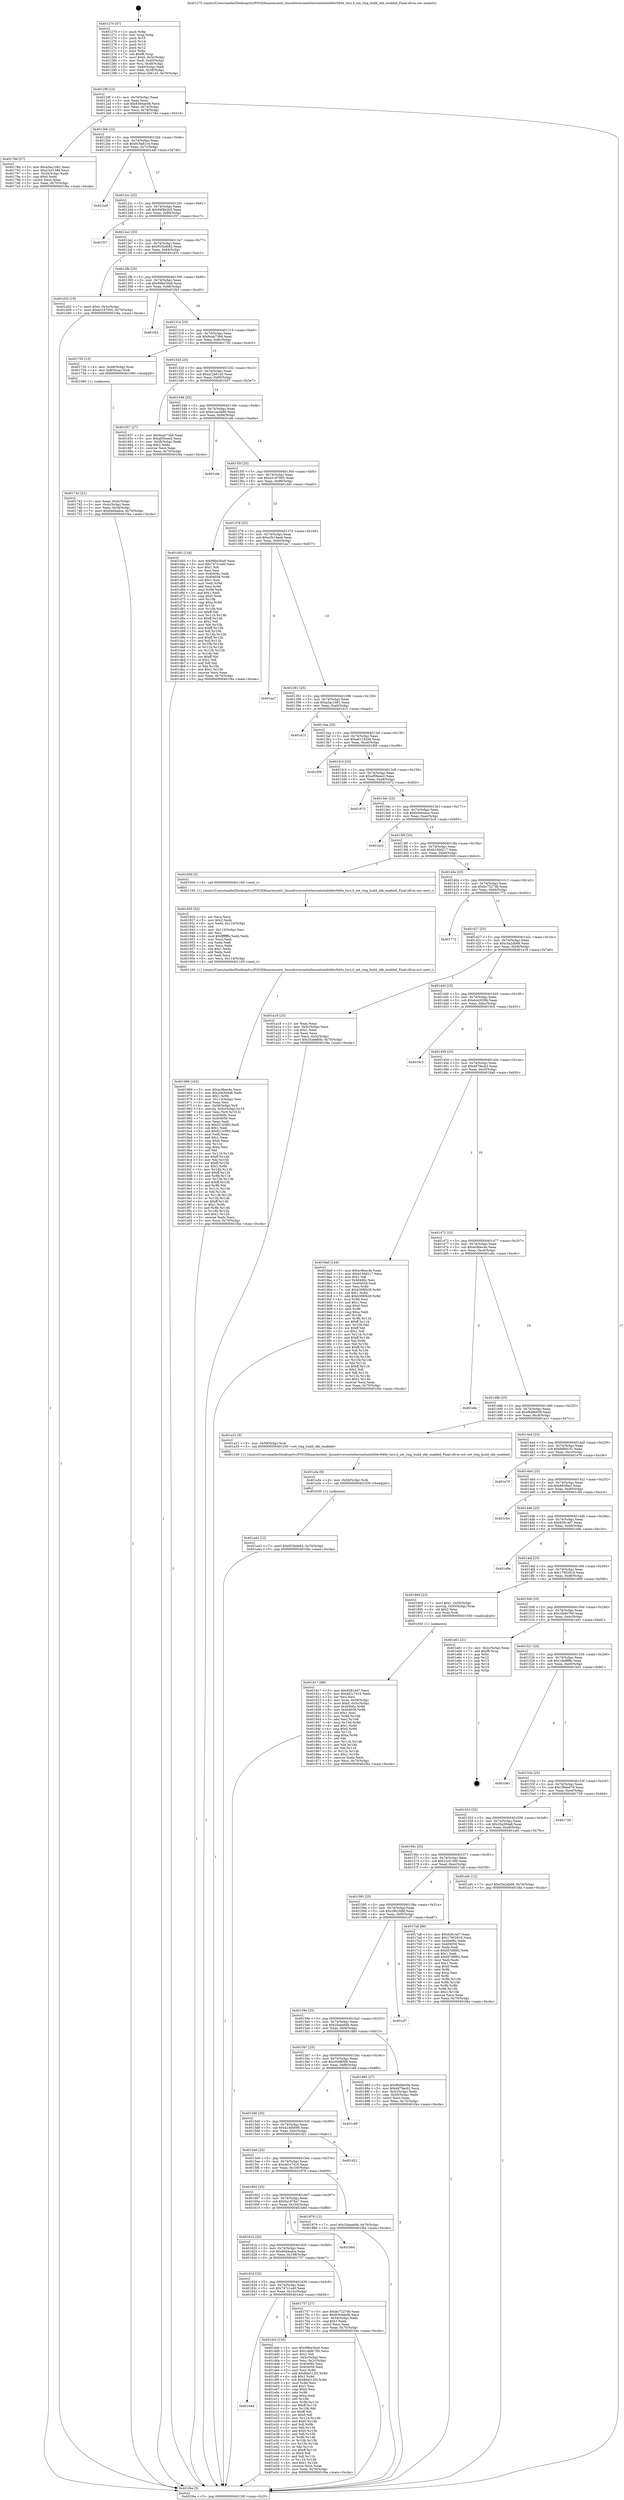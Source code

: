 digraph "0x401270" {
  label = "0x401270 (/mnt/c/Users/mathe/Desktop/tcc/POCII/binaries/extr_linuxdriversnetethernetinteli40evfi40e_txrx.h_set_ring_build_skb_enabled_Final-ollvm.out::main(0))"
  labelloc = "t"
  node[shape=record]

  Entry [label="",width=0.3,height=0.3,shape=circle,fillcolor=black,style=filled]
  "0x40129f" [label="{
     0x40129f [23]\l
     | [instrs]\l
     &nbsp;&nbsp;0x40129f \<+3\>: mov -0x70(%rbp),%eax\l
     &nbsp;&nbsp;0x4012a2 \<+2\>: mov %eax,%ecx\l
     &nbsp;&nbsp;0x4012a4 \<+6\>: sub $0x8394ab0b,%ecx\l
     &nbsp;&nbsp;0x4012aa \<+3\>: mov %eax,-0x74(%rbp)\l
     &nbsp;&nbsp;0x4012ad \<+3\>: mov %ecx,-0x78(%rbp)\l
     &nbsp;&nbsp;0x4012b0 \<+6\>: je 000000000040178d \<main+0x51d\>\l
  }"]
  "0x40178d" [label="{
     0x40178d [27]\l
     | [instrs]\l
     &nbsp;&nbsp;0x40178d \<+5\>: mov $0xa5ac1081,%eax\l
     &nbsp;&nbsp;0x401792 \<+5\>: mov $0x23cf1389,%ecx\l
     &nbsp;&nbsp;0x401797 \<+3\>: mov -0x34(%rbp),%edx\l
     &nbsp;&nbsp;0x40179a \<+3\>: cmp $0x0,%edx\l
     &nbsp;&nbsp;0x40179d \<+3\>: cmove %ecx,%eax\l
     &nbsp;&nbsp;0x4017a0 \<+3\>: mov %eax,-0x70(%rbp)\l
     &nbsp;&nbsp;0x4017a3 \<+5\>: jmp 0000000000401f4a \<main+0xcda\>\l
  }"]
  "0x4012b6" [label="{
     0x4012b6 [22]\l
     | [instrs]\l
     &nbsp;&nbsp;0x4012b6 \<+5\>: jmp 00000000004012bb \<main+0x4b\>\l
     &nbsp;&nbsp;0x4012bb \<+3\>: mov -0x74(%rbp),%eax\l
     &nbsp;&nbsp;0x4012be \<+5\>: sub $0x918a81c4,%eax\l
     &nbsp;&nbsp;0x4012c3 \<+3\>: mov %eax,-0x7c(%rbp)\l
     &nbsp;&nbsp;0x4012c6 \<+6\>: je 0000000000401a4f \<main+0x7df\>\l
  }"]
  Exit [label="",width=0.3,height=0.3,shape=circle,fillcolor=black,style=filled,peripheries=2]
  "0x401a4f" [label="{
     0x401a4f\l
  }", style=dashed]
  "0x4012cc" [label="{
     0x4012cc [22]\l
     | [instrs]\l
     &nbsp;&nbsp;0x4012cc \<+5\>: jmp 00000000004012d1 \<main+0x61\>\l
     &nbsp;&nbsp;0x4012d1 \<+3\>: mov -0x74(%rbp),%eax\l
     &nbsp;&nbsp;0x4012d4 \<+5\>: sub $0x94f4b2b5,%eax\l
     &nbsp;&nbsp;0x4012d9 \<+3\>: mov %eax,-0x80(%rbp)\l
     &nbsp;&nbsp;0x4012dc \<+6\>: je 0000000000401f37 \<main+0xcc7\>\l
  }"]
  "0x40164d" [label="{
     0x40164d\l
  }", style=dashed]
  "0x401f37" [label="{
     0x401f37\l
  }", style=dashed]
  "0x4012e2" [label="{
     0x4012e2 [25]\l
     | [instrs]\l
     &nbsp;&nbsp;0x4012e2 \<+5\>: jmp 00000000004012e7 \<main+0x77\>\l
     &nbsp;&nbsp;0x4012e7 \<+3\>: mov -0x74(%rbp),%eax\l
     &nbsp;&nbsp;0x4012ea \<+5\>: sub $0x953bdb82,%eax\l
     &nbsp;&nbsp;0x4012ef \<+6\>: mov %eax,-0x84(%rbp)\l
     &nbsp;&nbsp;0x4012f5 \<+6\>: je 0000000000401d32 \<main+0xac2\>\l
  }"]
  "0x401dcb" [label="{
     0x401dcb [150]\l
     | [instrs]\l
     &nbsp;&nbsp;0x401dcb \<+5\>: mov $0x99be30a9,%eax\l
     &nbsp;&nbsp;0x401dd0 \<+5\>: mov $0x1da9c760,%ecx\l
     &nbsp;&nbsp;0x401dd5 \<+2\>: mov $0x1,%dl\l
     &nbsp;&nbsp;0x401dd7 \<+3\>: mov -0x3c(%rbp),%esi\l
     &nbsp;&nbsp;0x401dda \<+3\>: mov %esi,-0x2c(%rbp)\l
     &nbsp;&nbsp;0x401ddd \<+7\>: mov 0x40406c,%esi\l
     &nbsp;&nbsp;0x401de4 \<+7\>: mov 0x404058,%edi\l
     &nbsp;&nbsp;0x401deb \<+3\>: mov %esi,%r8d\l
     &nbsp;&nbsp;0x401dee \<+7\>: add $0x8da512f3,%r8d\l
     &nbsp;&nbsp;0x401df5 \<+4\>: sub $0x1,%r8d\l
     &nbsp;&nbsp;0x401df9 \<+7\>: sub $0x8da512f3,%r8d\l
     &nbsp;&nbsp;0x401e00 \<+4\>: imul %r8d,%esi\l
     &nbsp;&nbsp;0x401e04 \<+3\>: and $0x1,%esi\l
     &nbsp;&nbsp;0x401e07 \<+3\>: cmp $0x0,%esi\l
     &nbsp;&nbsp;0x401e0a \<+4\>: sete %r9b\l
     &nbsp;&nbsp;0x401e0e \<+3\>: cmp $0xa,%edi\l
     &nbsp;&nbsp;0x401e11 \<+4\>: setl %r10b\l
     &nbsp;&nbsp;0x401e15 \<+3\>: mov %r9b,%r11b\l
     &nbsp;&nbsp;0x401e18 \<+4\>: xor $0xff,%r11b\l
     &nbsp;&nbsp;0x401e1c \<+3\>: mov %r10b,%bl\l
     &nbsp;&nbsp;0x401e1f \<+3\>: xor $0xff,%bl\l
     &nbsp;&nbsp;0x401e22 \<+3\>: xor $0x0,%dl\l
     &nbsp;&nbsp;0x401e25 \<+3\>: mov %r11b,%r14b\l
     &nbsp;&nbsp;0x401e28 \<+4\>: and $0x0,%r14b\l
     &nbsp;&nbsp;0x401e2c \<+3\>: and %dl,%r9b\l
     &nbsp;&nbsp;0x401e2f \<+3\>: mov %bl,%r15b\l
     &nbsp;&nbsp;0x401e32 \<+4\>: and $0x0,%r15b\l
     &nbsp;&nbsp;0x401e36 \<+3\>: and %dl,%r10b\l
     &nbsp;&nbsp;0x401e39 \<+3\>: or %r9b,%r14b\l
     &nbsp;&nbsp;0x401e3c \<+3\>: or %r10b,%r15b\l
     &nbsp;&nbsp;0x401e3f \<+3\>: xor %r15b,%r14b\l
     &nbsp;&nbsp;0x401e42 \<+3\>: or %bl,%r11b\l
     &nbsp;&nbsp;0x401e45 \<+4\>: xor $0xff,%r11b\l
     &nbsp;&nbsp;0x401e49 \<+3\>: or $0x0,%dl\l
     &nbsp;&nbsp;0x401e4c \<+3\>: and %dl,%r11b\l
     &nbsp;&nbsp;0x401e4f \<+3\>: or %r11b,%r14b\l
     &nbsp;&nbsp;0x401e52 \<+4\>: test $0x1,%r14b\l
     &nbsp;&nbsp;0x401e56 \<+3\>: cmovne %ecx,%eax\l
     &nbsp;&nbsp;0x401e59 \<+3\>: mov %eax,-0x70(%rbp)\l
     &nbsp;&nbsp;0x401e5c \<+5\>: jmp 0000000000401f4a \<main+0xcda\>\l
  }"]
  "0x401d32" [label="{
     0x401d32 [19]\l
     | [instrs]\l
     &nbsp;&nbsp;0x401d32 \<+7\>: movl $0x0,-0x3c(%rbp)\l
     &nbsp;&nbsp;0x401d39 \<+7\>: movl $0xa3187005,-0x70(%rbp)\l
     &nbsp;&nbsp;0x401d40 \<+5\>: jmp 0000000000401f4a \<main+0xcda\>\l
  }"]
  "0x4012fb" [label="{
     0x4012fb [25]\l
     | [instrs]\l
     &nbsp;&nbsp;0x4012fb \<+5\>: jmp 0000000000401300 \<main+0x90\>\l
     &nbsp;&nbsp;0x401300 \<+3\>: mov -0x74(%rbp),%eax\l
     &nbsp;&nbsp;0x401303 \<+5\>: sub $0x99be30a9,%eax\l
     &nbsp;&nbsp;0x401308 \<+6\>: mov %eax,-0x88(%rbp)\l
     &nbsp;&nbsp;0x40130e \<+6\>: je 0000000000401f43 \<main+0xcd3\>\l
  }"]
  "0x401a43" [label="{
     0x401a43 [12]\l
     | [instrs]\l
     &nbsp;&nbsp;0x401a43 \<+7\>: movl $0x953bdb82,-0x70(%rbp)\l
     &nbsp;&nbsp;0x401a4a \<+5\>: jmp 0000000000401f4a \<main+0xcda\>\l
  }"]
  "0x401f43" [label="{
     0x401f43\l
  }", style=dashed]
  "0x401314" [label="{
     0x401314 [25]\l
     | [instrs]\l
     &nbsp;&nbsp;0x401314 \<+5\>: jmp 0000000000401319 \<main+0xa9\>\l
     &nbsp;&nbsp;0x401319 \<+3\>: mov -0x74(%rbp),%eax\l
     &nbsp;&nbsp;0x40131c \<+5\>: sub $0x9cab73b9,%eax\l
     &nbsp;&nbsp;0x401321 \<+6\>: mov %eax,-0x8c(%rbp)\l
     &nbsp;&nbsp;0x401327 \<+6\>: je 0000000000401735 \<main+0x4c5\>\l
  }"]
  "0x401a3a" [label="{
     0x401a3a [9]\l
     | [instrs]\l
     &nbsp;&nbsp;0x401a3a \<+4\>: mov -0x58(%rbp),%rdi\l
     &nbsp;&nbsp;0x401a3e \<+5\>: call 0000000000401030 \<free@plt\>\l
     | [calls]\l
     &nbsp;&nbsp;0x401030 \{1\} (unknown)\l
  }"]
  "0x401735" [label="{
     0x401735 [13]\l
     | [instrs]\l
     &nbsp;&nbsp;0x401735 \<+4\>: mov -0x48(%rbp),%rax\l
     &nbsp;&nbsp;0x401739 \<+4\>: mov 0x8(%rax),%rdi\l
     &nbsp;&nbsp;0x40173d \<+5\>: call 0000000000401060 \<atoi@plt\>\l
     | [calls]\l
     &nbsp;&nbsp;0x401060 \{1\} (unknown)\l
  }"]
  "0x40132d" [label="{
     0x40132d [25]\l
     | [instrs]\l
     &nbsp;&nbsp;0x40132d \<+5\>: jmp 0000000000401332 \<main+0xc2\>\l
     &nbsp;&nbsp;0x401332 \<+3\>: mov -0x74(%rbp),%eax\l
     &nbsp;&nbsp;0x401335 \<+5\>: sub $0xa12b61a5,%eax\l
     &nbsp;&nbsp;0x40133a \<+6\>: mov %eax,-0x90(%rbp)\l
     &nbsp;&nbsp;0x401340 \<+6\>: je 0000000000401657 \<main+0x3e7\>\l
  }"]
  "0x401969" [label="{
     0x401969 [163]\l
     | [instrs]\l
     &nbsp;&nbsp;0x401969 \<+5\>: mov $0xec9bec4e,%ecx\l
     &nbsp;&nbsp;0x40196e \<+5\>: mov $0x20a394a8,%edx\l
     &nbsp;&nbsp;0x401973 \<+3\>: mov $0x1,%r8b\l
     &nbsp;&nbsp;0x401976 \<+6\>: mov -0x114(%rbp),%esi\l
     &nbsp;&nbsp;0x40197c \<+3\>: imul %eax,%esi\l
     &nbsp;&nbsp;0x40197f \<+4\>: mov -0x58(%rbp),%r9\l
     &nbsp;&nbsp;0x401983 \<+4\>: movslq -0x5c(%rbp),%r10\l
     &nbsp;&nbsp;0x401987 \<+4\>: mov %esi,(%r9,%r10,4)\l
     &nbsp;&nbsp;0x40198b \<+7\>: mov 0x40406c,%eax\l
     &nbsp;&nbsp;0x401992 \<+7\>: mov 0x404058,%esi\l
     &nbsp;&nbsp;0x401999 \<+2\>: mov %eax,%edi\l
     &nbsp;&nbsp;0x40199b \<+6\>: sub $0xf2143f65,%edi\l
     &nbsp;&nbsp;0x4019a1 \<+3\>: sub $0x1,%edi\l
     &nbsp;&nbsp;0x4019a4 \<+6\>: add $0xf2143f65,%edi\l
     &nbsp;&nbsp;0x4019aa \<+3\>: imul %edi,%eax\l
     &nbsp;&nbsp;0x4019ad \<+3\>: and $0x1,%eax\l
     &nbsp;&nbsp;0x4019b0 \<+3\>: cmp $0x0,%eax\l
     &nbsp;&nbsp;0x4019b3 \<+4\>: sete %r11b\l
     &nbsp;&nbsp;0x4019b7 \<+3\>: cmp $0xa,%esi\l
     &nbsp;&nbsp;0x4019ba \<+3\>: setl %bl\l
     &nbsp;&nbsp;0x4019bd \<+3\>: mov %r11b,%r14b\l
     &nbsp;&nbsp;0x4019c0 \<+4\>: xor $0xff,%r14b\l
     &nbsp;&nbsp;0x4019c4 \<+3\>: mov %bl,%r15b\l
     &nbsp;&nbsp;0x4019c7 \<+4\>: xor $0xff,%r15b\l
     &nbsp;&nbsp;0x4019cb \<+4\>: xor $0x1,%r8b\l
     &nbsp;&nbsp;0x4019cf \<+3\>: mov %r14b,%r12b\l
     &nbsp;&nbsp;0x4019d2 \<+4\>: and $0xff,%r12b\l
     &nbsp;&nbsp;0x4019d6 \<+3\>: and %r8b,%r11b\l
     &nbsp;&nbsp;0x4019d9 \<+3\>: mov %r15b,%r13b\l
     &nbsp;&nbsp;0x4019dc \<+4\>: and $0xff,%r13b\l
     &nbsp;&nbsp;0x4019e0 \<+3\>: and %r8b,%bl\l
     &nbsp;&nbsp;0x4019e3 \<+3\>: or %r11b,%r12b\l
     &nbsp;&nbsp;0x4019e6 \<+3\>: or %bl,%r13b\l
     &nbsp;&nbsp;0x4019e9 \<+3\>: xor %r13b,%r12b\l
     &nbsp;&nbsp;0x4019ec \<+3\>: or %r15b,%r14b\l
     &nbsp;&nbsp;0x4019ef \<+4\>: xor $0xff,%r14b\l
     &nbsp;&nbsp;0x4019f3 \<+4\>: or $0x1,%r8b\l
     &nbsp;&nbsp;0x4019f7 \<+3\>: and %r8b,%r14b\l
     &nbsp;&nbsp;0x4019fa \<+3\>: or %r14b,%r12b\l
     &nbsp;&nbsp;0x4019fd \<+4\>: test $0x1,%r12b\l
     &nbsp;&nbsp;0x401a01 \<+3\>: cmovne %edx,%ecx\l
     &nbsp;&nbsp;0x401a04 \<+3\>: mov %ecx,-0x70(%rbp)\l
     &nbsp;&nbsp;0x401a07 \<+5\>: jmp 0000000000401f4a \<main+0xcda\>\l
  }"]
  "0x401657" [label="{
     0x401657 [27]\l
     | [instrs]\l
     &nbsp;&nbsp;0x401657 \<+5\>: mov $0x9cab73b9,%eax\l
     &nbsp;&nbsp;0x40165c \<+5\>: mov $0xaf56eee2,%ecx\l
     &nbsp;&nbsp;0x401661 \<+3\>: mov -0x38(%rbp),%edx\l
     &nbsp;&nbsp;0x401664 \<+3\>: cmp $0x2,%edx\l
     &nbsp;&nbsp;0x401667 \<+3\>: cmovne %ecx,%eax\l
     &nbsp;&nbsp;0x40166a \<+3\>: mov %eax,-0x70(%rbp)\l
     &nbsp;&nbsp;0x40166d \<+5\>: jmp 0000000000401f4a \<main+0xcda\>\l
  }"]
  "0x401346" [label="{
     0x401346 [25]\l
     | [instrs]\l
     &nbsp;&nbsp;0x401346 \<+5\>: jmp 000000000040134b \<main+0xdb\>\l
     &nbsp;&nbsp;0x40134b \<+3\>: mov -0x74(%rbp),%eax\l
     &nbsp;&nbsp;0x40134e \<+5\>: sub $0xa1aa2b66,%eax\l
     &nbsp;&nbsp;0x401353 \<+6\>: mov %eax,-0x94(%rbp)\l
     &nbsp;&nbsp;0x401359 \<+6\>: je 0000000000401cde \<main+0xa6e\>\l
  }"]
  "0x401f4a" [label="{
     0x401f4a [5]\l
     | [instrs]\l
     &nbsp;&nbsp;0x401f4a \<+5\>: jmp 000000000040129f \<main+0x2f\>\l
  }"]
  "0x401270" [label="{
     0x401270 [47]\l
     | [instrs]\l
     &nbsp;&nbsp;0x401270 \<+1\>: push %rbp\l
     &nbsp;&nbsp;0x401271 \<+3\>: mov %rsp,%rbp\l
     &nbsp;&nbsp;0x401274 \<+2\>: push %r15\l
     &nbsp;&nbsp;0x401276 \<+2\>: push %r14\l
     &nbsp;&nbsp;0x401278 \<+2\>: push %r13\l
     &nbsp;&nbsp;0x40127a \<+2\>: push %r12\l
     &nbsp;&nbsp;0x40127c \<+1\>: push %rbx\l
     &nbsp;&nbsp;0x40127d \<+7\>: sub $0xf8,%rsp\l
     &nbsp;&nbsp;0x401284 \<+7\>: movl $0x0,-0x3c(%rbp)\l
     &nbsp;&nbsp;0x40128b \<+3\>: mov %edi,-0x40(%rbp)\l
     &nbsp;&nbsp;0x40128e \<+4\>: mov %rsi,-0x48(%rbp)\l
     &nbsp;&nbsp;0x401292 \<+3\>: mov -0x40(%rbp),%edi\l
     &nbsp;&nbsp;0x401295 \<+3\>: mov %edi,-0x38(%rbp)\l
     &nbsp;&nbsp;0x401298 \<+7\>: movl $0xa12b61a5,-0x70(%rbp)\l
  }"]
  "0x401742" [label="{
     0x401742 [21]\l
     | [instrs]\l
     &nbsp;&nbsp;0x401742 \<+3\>: mov %eax,-0x4c(%rbp)\l
     &nbsp;&nbsp;0x401745 \<+3\>: mov -0x4c(%rbp),%eax\l
     &nbsp;&nbsp;0x401748 \<+3\>: mov %eax,-0x34(%rbp)\l
     &nbsp;&nbsp;0x40174b \<+7\>: movl $0x6bd4adca,-0x70(%rbp)\l
     &nbsp;&nbsp;0x401752 \<+5\>: jmp 0000000000401f4a \<main+0xcda\>\l
  }"]
  "0x401935" [label="{
     0x401935 [52]\l
     | [instrs]\l
     &nbsp;&nbsp;0x401935 \<+2\>: xor %ecx,%ecx\l
     &nbsp;&nbsp;0x401937 \<+5\>: mov $0x2,%edx\l
     &nbsp;&nbsp;0x40193c \<+6\>: mov %edx,-0x110(%rbp)\l
     &nbsp;&nbsp;0x401942 \<+1\>: cltd\l
     &nbsp;&nbsp;0x401943 \<+6\>: mov -0x110(%rbp),%esi\l
     &nbsp;&nbsp;0x401949 \<+2\>: idiv %esi\l
     &nbsp;&nbsp;0x40194b \<+6\>: imul $0xfffffffe,%edx,%edx\l
     &nbsp;&nbsp;0x401951 \<+2\>: mov %ecx,%edi\l
     &nbsp;&nbsp;0x401953 \<+2\>: sub %edx,%edi\l
     &nbsp;&nbsp;0x401955 \<+2\>: mov %ecx,%edx\l
     &nbsp;&nbsp;0x401957 \<+3\>: sub $0x1,%edx\l
     &nbsp;&nbsp;0x40195a \<+2\>: add %edx,%edi\l
     &nbsp;&nbsp;0x40195c \<+2\>: sub %edi,%ecx\l
     &nbsp;&nbsp;0x40195e \<+6\>: mov %ecx,-0x114(%rbp)\l
     &nbsp;&nbsp;0x401964 \<+5\>: call 0000000000401160 \<next_i\>\l
     | [calls]\l
     &nbsp;&nbsp;0x401160 \{1\} (/mnt/c/Users/mathe/Desktop/tcc/POCII/binaries/extr_linuxdriversnetethernetinteli40evfi40e_txrx.h_set_ring_build_skb_enabled_Final-ollvm.out::next_i)\l
  }"]
  "0x401cde" [label="{
     0x401cde\l
  }", style=dashed]
  "0x40135f" [label="{
     0x40135f [25]\l
     | [instrs]\l
     &nbsp;&nbsp;0x40135f \<+5\>: jmp 0000000000401364 \<main+0xf4\>\l
     &nbsp;&nbsp;0x401364 \<+3\>: mov -0x74(%rbp),%eax\l
     &nbsp;&nbsp;0x401367 \<+5\>: sub $0xa3187005,%eax\l
     &nbsp;&nbsp;0x40136c \<+6\>: mov %eax,-0x98(%rbp)\l
     &nbsp;&nbsp;0x401372 \<+6\>: je 0000000000401d45 \<main+0xad5\>\l
  }"]
  "0x401817" [label="{
     0x401817 [98]\l
     | [instrs]\l
     &nbsp;&nbsp;0x401817 \<+5\>: mov $0x92814d7,%ecx\l
     &nbsp;&nbsp;0x40181c \<+5\>: mov $0x4d1c7416,%edx\l
     &nbsp;&nbsp;0x401821 \<+2\>: xor %esi,%esi\l
     &nbsp;&nbsp;0x401823 \<+4\>: mov %rax,-0x58(%rbp)\l
     &nbsp;&nbsp;0x401827 \<+7\>: movl $0x0,-0x5c(%rbp)\l
     &nbsp;&nbsp;0x40182e \<+8\>: mov 0x40406c,%r8d\l
     &nbsp;&nbsp;0x401836 \<+8\>: mov 0x404058,%r9d\l
     &nbsp;&nbsp;0x40183e \<+3\>: sub $0x1,%esi\l
     &nbsp;&nbsp;0x401841 \<+3\>: mov %r8d,%r10d\l
     &nbsp;&nbsp;0x401844 \<+3\>: add %esi,%r10d\l
     &nbsp;&nbsp;0x401847 \<+4\>: imul %r10d,%r8d\l
     &nbsp;&nbsp;0x40184b \<+4\>: and $0x1,%r8d\l
     &nbsp;&nbsp;0x40184f \<+4\>: cmp $0x0,%r8d\l
     &nbsp;&nbsp;0x401853 \<+4\>: sete %r11b\l
     &nbsp;&nbsp;0x401857 \<+4\>: cmp $0xa,%r9d\l
     &nbsp;&nbsp;0x40185b \<+3\>: setl %bl\l
     &nbsp;&nbsp;0x40185e \<+3\>: mov %r11b,%r14b\l
     &nbsp;&nbsp;0x401861 \<+3\>: and %bl,%r14b\l
     &nbsp;&nbsp;0x401864 \<+3\>: xor %bl,%r11b\l
     &nbsp;&nbsp;0x401867 \<+3\>: or %r11b,%r14b\l
     &nbsp;&nbsp;0x40186a \<+4\>: test $0x1,%r14b\l
     &nbsp;&nbsp;0x40186e \<+3\>: cmovne %edx,%ecx\l
     &nbsp;&nbsp;0x401871 \<+3\>: mov %ecx,-0x70(%rbp)\l
     &nbsp;&nbsp;0x401874 \<+5\>: jmp 0000000000401f4a \<main+0xcda\>\l
  }"]
  "0x401d45" [label="{
     0x401d45 [134]\l
     | [instrs]\l
     &nbsp;&nbsp;0x401d45 \<+5\>: mov $0x99be30a9,%eax\l
     &nbsp;&nbsp;0x401d4a \<+5\>: mov $0x747c1a40,%ecx\l
     &nbsp;&nbsp;0x401d4f \<+2\>: mov $0x1,%dl\l
     &nbsp;&nbsp;0x401d51 \<+2\>: xor %esi,%esi\l
     &nbsp;&nbsp;0x401d53 \<+7\>: mov 0x40406c,%edi\l
     &nbsp;&nbsp;0x401d5a \<+8\>: mov 0x404058,%r8d\l
     &nbsp;&nbsp;0x401d62 \<+3\>: sub $0x1,%esi\l
     &nbsp;&nbsp;0x401d65 \<+3\>: mov %edi,%r9d\l
     &nbsp;&nbsp;0x401d68 \<+3\>: add %esi,%r9d\l
     &nbsp;&nbsp;0x401d6b \<+4\>: imul %r9d,%edi\l
     &nbsp;&nbsp;0x401d6f \<+3\>: and $0x1,%edi\l
     &nbsp;&nbsp;0x401d72 \<+3\>: cmp $0x0,%edi\l
     &nbsp;&nbsp;0x401d75 \<+4\>: sete %r10b\l
     &nbsp;&nbsp;0x401d79 \<+4\>: cmp $0xa,%r8d\l
     &nbsp;&nbsp;0x401d7d \<+4\>: setl %r11b\l
     &nbsp;&nbsp;0x401d81 \<+3\>: mov %r10b,%bl\l
     &nbsp;&nbsp;0x401d84 \<+3\>: xor $0xff,%bl\l
     &nbsp;&nbsp;0x401d87 \<+3\>: mov %r11b,%r14b\l
     &nbsp;&nbsp;0x401d8a \<+4\>: xor $0xff,%r14b\l
     &nbsp;&nbsp;0x401d8e \<+3\>: xor $0x1,%dl\l
     &nbsp;&nbsp;0x401d91 \<+3\>: mov %bl,%r15b\l
     &nbsp;&nbsp;0x401d94 \<+4\>: and $0xff,%r15b\l
     &nbsp;&nbsp;0x401d98 \<+3\>: and %dl,%r10b\l
     &nbsp;&nbsp;0x401d9b \<+3\>: mov %r14b,%r12b\l
     &nbsp;&nbsp;0x401d9e \<+4\>: and $0xff,%r12b\l
     &nbsp;&nbsp;0x401da2 \<+3\>: and %dl,%r11b\l
     &nbsp;&nbsp;0x401da5 \<+3\>: or %r10b,%r15b\l
     &nbsp;&nbsp;0x401da8 \<+3\>: or %r11b,%r12b\l
     &nbsp;&nbsp;0x401dab \<+3\>: xor %r12b,%r15b\l
     &nbsp;&nbsp;0x401dae \<+3\>: or %r14b,%bl\l
     &nbsp;&nbsp;0x401db1 \<+3\>: xor $0xff,%bl\l
     &nbsp;&nbsp;0x401db4 \<+3\>: or $0x1,%dl\l
     &nbsp;&nbsp;0x401db7 \<+2\>: and %dl,%bl\l
     &nbsp;&nbsp;0x401db9 \<+3\>: or %bl,%r15b\l
     &nbsp;&nbsp;0x401dbc \<+4\>: test $0x1,%r15b\l
     &nbsp;&nbsp;0x401dc0 \<+3\>: cmovne %ecx,%eax\l
     &nbsp;&nbsp;0x401dc3 \<+3\>: mov %eax,-0x70(%rbp)\l
     &nbsp;&nbsp;0x401dc6 \<+5\>: jmp 0000000000401f4a \<main+0xcda\>\l
  }"]
  "0x401378" [label="{
     0x401378 [25]\l
     | [instrs]\l
     &nbsp;&nbsp;0x401378 \<+5\>: jmp 000000000040137d \<main+0x10d\>\l
     &nbsp;&nbsp;0x40137d \<+3\>: mov -0x74(%rbp),%eax\l
     &nbsp;&nbsp;0x401380 \<+5\>: sub $0xa3b14ea6,%eax\l
     &nbsp;&nbsp;0x401385 \<+6\>: mov %eax,-0x9c(%rbp)\l
     &nbsp;&nbsp;0x40138b \<+6\>: je 0000000000401aa7 \<main+0x837\>\l
  }"]
  "0x401634" [label="{
     0x401634 [25]\l
     | [instrs]\l
     &nbsp;&nbsp;0x401634 \<+5\>: jmp 0000000000401639 \<main+0x3c9\>\l
     &nbsp;&nbsp;0x401639 \<+3\>: mov -0x74(%rbp),%eax\l
     &nbsp;&nbsp;0x40163c \<+5\>: sub $0x747c1a40,%eax\l
     &nbsp;&nbsp;0x401641 \<+6\>: mov %eax,-0x10c(%rbp)\l
     &nbsp;&nbsp;0x401647 \<+6\>: je 0000000000401dcb \<main+0xb5b\>\l
  }"]
  "0x401aa7" [label="{
     0x401aa7\l
  }", style=dashed]
  "0x401391" [label="{
     0x401391 [25]\l
     | [instrs]\l
     &nbsp;&nbsp;0x401391 \<+5\>: jmp 0000000000401396 \<main+0x126\>\l
     &nbsp;&nbsp;0x401396 \<+3\>: mov -0x74(%rbp),%eax\l
     &nbsp;&nbsp;0x401399 \<+5\>: sub $0xa5ac1081,%eax\l
     &nbsp;&nbsp;0x40139e \<+6\>: mov %eax,-0xa0(%rbp)\l
     &nbsp;&nbsp;0x4013a4 \<+6\>: je 0000000000401d15 \<main+0xaa5\>\l
  }"]
  "0x401757" [label="{
     0x401757 [27]\l
     | [instrs]\l
     &nbsp;&nbsp;0x401757 \<+5\>: mov $0xbc7227db,%eax\l
     &nbsp;&nbsp;0x40175c \<+5\>: mov $0x8394ab0b,%ecx\l
     &nbsp;&nbsp;0x401761 \<+3\>: mov -0x34(%rbp),%edx\l
     &nbsp;&nbsp;0x401764 \<+3\>: cmp $0x1,%edx\l
     &nbsp;&nbsp;0x401767 \<+3\>: cmovl %ecx,%eax\l
     &nbsp;&nbsp;0x40176a \<+3\>: mov %eax,-0x70(%rbp)\l
     &nbsp;&nbsp;0x40176d \<+5\>: jmp 0000000000401f4a \<main+0xcda\>\l
  }"]
  "0x401d15" [label="{
     0x401d15\l
  }", style=dashed]
  "0x4013aa" [label="{
     0x4013aa [25]\l
     | [instrs]\l
     &nbsp;&nbsp;0x4013aa \<+5\>: jmp 00000000004013af \<main+0x13f\>\l
     &nbsp;&nbsp;0x4013af \<+3\>: mov -0x74(%rbp),%eax\l
     &nbsp;&nbsp;0x4013b2 \<+5\>: sub $0xa611828d,%eax\l
     &nbsp;&nbsp;0x4013b7 \<+6\>: mov %eax,-0xa4(%rbp)\l
     &nbsp;&nbsp;0x4013bd \<+6\>: je 0000000000401f09 \<main+0xc99\>\l
  }"]
  "0x40161b" [label="{
     0x40161b [25]\l
     | [instrs]\l
     &nbsp;&nbsp;0x40161b \<+5\>: jmp 0000000000401620 \<main+0x3b0\>\l
     &nbsp;&nbsp;0x401620 \<+3\>: mov -0x74(%rbp),%eax\l
     &nbsp;&nbsp;0x401623 \<+5\>: sub $0x6bd4adca,%eax\l
     &nbsp;&nbsp;0x401628 \<+6\>: mov %eax,-0x108(%rbp)\l
     &nbsp;&nbsp;0x40162e \<+6\>: je 0000000000401757 \<main+0x4e7\>\l
  }"]
  "0x401f09" [label="{
     0x401f09\l
  }", style=dashed]
  "0x4013c3" [label="{
     0x4013c3 [25]\l
     | [instrs]\l
     &nbsp;&nbsp;0x4013c3 \<+5\>: jmp 00000000004013c8 \<main+0x158\>\l
     &nbsp;&nbsp;0x4013c8 \<+3\>: mov -0x74(%rbp),%eax\l
     &nbsp;&nbsp;0x4013cb \<+5\>: sub $0xaf56eee2,%eax\l
     &nbsp;&nbsp;0x4013d0 \<+6\>: mov %eax,-0xa8(%rbp)\l
     &nbsp;&nbsp;0x4013d6 \<+6\>: je 0000000000401672 \<main+0x402\>\l
  }"]
  "0x401b6d" [label="{
     0x401b6d\l
  }", style=dashed]
  "0x401672" [label="{
     0x401672\l
  }", style=dashed]
  "0x4013dc" [label="{
     0x4013dc [25]\l
     | [instrs]\l
     &nbsp;&nbsp;0x4013dc \<+5\>: jmp 00000000004013e1 \<main+0x171\>\l
     &nbsp;&nbsp;0x4013e1 \<+3\>: mov -0x74(%rbp),%eax\l
     &nbsp;&nbsp;0x4013e4 \<+5\>: sub $0xb0944ace,%eax\l
     &nbsp;&nbsp;0x4013e9 \<+6\>: mov %eax,-0xac(%rbp)\l
     &nbsp;&nbsp;0x4013ef \<+6\>: je 0000000000401bc5 \<main+0x955\>\l
  }"]
  "0x401602" [label="{
     0x401602 [25]\l
     | [instrs]\l
     &nbsp;&nbsp;0x401602 \<+5\>: jmp 0000000000401607 \<main+0x397\>\l
     &nbsp;&nbsp;0x401607 \<+3\>: mov -0x74(%rbp),%eax\l
     &nbsp;&nbsp;0x40160a \<+5\>: sub $0x5a1876a7,%eax\l
     &nbsp;&nbsp;0x40160f \<+6\>: mov %eax,-0x104(%rbp)\l
     &nbsp;&nbsp;0x401615 \<+6\>: je 0000000000401b6d \<main+0x8fd\>\l
  }"]
  "0x401bc5" [label="{
     0x401bc5\l
  }", style=dashed]
  "0x4013f5" [label="{
     0x4013f5 [25]\l
     | [instrs]\l
     &nbsp;&nbsp;0x4013f5 \<+5\>: jmp 00000000004013fa \<main+0x18a\>\l
     &nbsp;&nbsp;0x4013fa \<+3\>: mov -0x74(%rbp),%eax\l
     &nbsp;&nbsp;0x4013fd \<+5\>: sub $0xb140d217,%eax\l
     &nbsp;&nbsp;0x401402 \<+6\>: mov %eax,-0xb0(%rbp)\l
     &nbsp;&nbsp;0x401408 \<+6\>: je 0000000000401930 \<main+0x6c0\>\l
  }"]
  "0x401879" [label="{
     0x401879 [12]\l
     | [instrs]\l
     &nbsp;&nbsp;0x401879 \<+7\>: movl $0x35aea6db,-0x70(%rbp)\l
     &nbsp;&nbsp;0x401880 \<+5\>: jmp 0000000000401f4a \<main+0xcda\>\l
  }"]
  "0x401930" [label="{
     0x401930 [5]\l
     | [instrs]\l
     &nbsp;&nbsp;0x401930 \<+5\>: call 0000000000401160 \<next_i\>\l
     | [calls]\l
     &nbsp;&nbsp;0x401160 \{1\} (/mnt/c/Users/mathe/Desktop/tcc/POCII/binaries/extr_linuxdriversnetethernetinteli40evfi40e_txrx.h_set_ring_build_skb_enabled_Final-ollvm.out::next_i)\l
  }"]
  "0x40140e" [label="{
     0x40140e [25]\l
     | [instrs]\l
     &nbsp;&nbsp;0x40140e \<+5\>: jmp 0000000000401413 \<main+0x1a3\>\l
     &nbsp;&nbsp;0x401413 \<+3\>: mov -0x74(%rbp),%eax\l
     &nbsp;&nbsp;0x401416 \<+5\>: sub $0xbc7227db,%eax\l
     &nbsp;&nbsp;0x40141b \<+6\>: mov %eax,-0xb4(%rbp)\l
     &nbsp;&nbsp;0x401421 \<+6\>: je 0000000000401772 \<main+0x502\>\l
  }"]
  "0x4015e9" [label="{
     0x4015e9 [25]\l
     | [instrs]\l
     &nbsp;&nbsp;0x4015e9 \<+5\>: jmp 00000000004015ee \<main+0x37e\>\l
     &nbsp;&nbsp;0x4015ee \<+3\>: mov -0x74(%rbp),%eax\l
     &nbsp;&nbsp;0x4015f1 \<+5\>: sub $0x4d1c7416,%eax\l
     &nbsp;&nbsp;0x4015f6 \<+6\>: mov %eax,-0x100(%rbp)\l
     &nbsp;&nbsp;0x4015fc \<+6\>: je 0000000000401879 \<main+0x609\>\l
  }"]
  "0x401772" [label="{
     0x401772\l
  }", style=dashed]
  "0x401427" [label="{
     0x401427 [25]\l
     | [instrs]\l
     &nbsp;&nbsp;0x401427 \<+5\>: jmp 000000000040142c \<main+0x1bc\>\l
     &nbsp;&nbsp;0x40142c \<+3\>: mov -0x74(%rbp),%eax\l
     &nbsp;&nbsp;0x40142f \<+5\>: sub $0xc5a2db68,%eax\l
     &nbsp;&nbsp;0x401434 \<+6\>: mov %eax,-0xb8(%rbp)\l
     &nbsp;&nbsp;0x40143a \<+6\>: je 0000000000401a18 \<main+0x7a8\>\l
  }"]
  "0x401d21" [label="{
     0x401d21\l
  }", style=dashed]
  "0x401a18" [label="{
     0x401a18 [25]\l
     | [instrs]\l
     &nbsp;&nbsp;0x401a18 \<+2\>: xor %eax,%eax\l
     &nbsp;&nbsp;0x401a1a \<+3\>: mov -0x5c(%rbp),%ecx\l
     &nbsp;&nbsp;0x401a1d \<+3\>: sub $0x1,%eax\l
     &nbsp;&nbsp;0x401a20 \<+2\>: sub %eax,%ecx\l
     &nbsp;&nbsp;0x401a22 \<+3\>: mov %ecx,-0x5c(%rbp)\l
     &nbsp;&nbsp;0x401a25 \<+7\>: movl $0x35aea6db,-0x70(%rbp)\l
     &nbsp;&nbsp;0x401a2c \<+5\>: jmp 0000000000401f4a \<main+0xcda\>\l
  }"]
  "0x401440" [label="{
     0x401440 [25]\l
     | [instrs]\l
     &nbsp;&nbsp;0x401440 \<+5\>: jmp 0000000000401445 \<main+0x1d5\>\l
     &nbsp;&nbsp;0x401445 \<+3\>: mov -0x74(%rbp),%eax\l
     &nbsp;&nbsp;0x401448 \<+5\>: sub $0xdce2839b,%eax\l
     &nbsp;&nbsp;0x40144d \<+6\>: mov %eax,-0xbc(%rbp)\l
     &nbsp;&nbsp;0x401453 \<+6\>: je 00000000004016c5 \<main+0x455\>\l
  }"]
  "0x4015d0" [label="{
     0x4015d0 [25]\l
     | [instrs]\l
     &nbsp;&nbsp;0x4015d0 \<+5\>: jmp 00000000004015d5 \<main+0x365\>\l
     &nbsp;&nbsp;0x4015d5 \<+3\>: mov -0x74(%rbp),%eax\l
     &nbsp;&nbsp;0x4015d8 \<+5\>: sub $0x4140b690,%eax\l
     &nbsp;&nbsp;0x4015dd \<+6\>: mov %eax,-0xfc(%rbp)\l
     &nbsp;&nbsp;0x4015e3 \<+6\>: je 0000000000401d21 \<main+0xab1\>\l
  }"]
  "0x4016c5" [label="{
     0x4016c5\l
  }", style=dashed]
  "0x401459" [label="{
     0x401459 [25]\l
     | [instrs]\l
     &nbsp;&nbsp;0x401459 \<+5\>: jmp 000000000040145e \<main+0x1ee\>\l
     &nbsp;&nbsp;0x40145e \<+3\>: mov -0x74(%rbp),%eax\l
     &nbsp;&nbsp;0x401461 \<+5\>: sub $0xdd79acb2,%eax\l
     &nbsp;&nbsp;0x401466 \<+6\>: mov %eax,-0xc0(%rbp)\l
     &nbsp;&nbsp;0x40146c \<+6\>: je 00000000004018a0 \<main+0x630\>\l
  }"]
  "0x401c69" [label="{
     0x401c69\l
  }", style=dashed]
  "0x4018a0" [label="{
     0x4018a0 [144]\l
     | [instrs]\l
     &nbsp;&nbsp;0x4018a0 \<+5\>: mov $0xec9bec4e,%eax\l
     &nbsp;&nbsp;0x4018a5 \<+5\>: mov $0xb140d217,%ecx\l
     &nbsp;&nbsp;0x4018aa \<+2\>: mov $0x1,%dl\l
     &nbsp;&nbsp;0x4018ac \<+7\>: mov 0x40406c,%esi\l
     &nbsp;&nbsp;0x4018b3 \<+7\>: mov 0x404058,%edi\l
     &nbsp;&nbsp;0x4018ba \<+3\>: mov %esi,%r8d\l
     &nbsp;&nbsp;0x4018bd \<+7\>: sub $0xb308f428,%r8d\l
     &nbsp;&nbsp;0x4018c4 \<+4\>: sub $0x1,%r8d\l
     &nbsp;&nbsp;0x4018c8 \<+7\>: add $0xb308f428,%r8d\l
     &nbsp;&nbsp;0x4018cf \<+4\>: imul %r8d,%esi\l
     &nbsp;&nbsp;0x4018d3 \<+3\>: and $0x1,%esi\l
     &nbsp;&nbsp;0x4018d6 \<+3\>: cmp $0x0,%esi\l
     &nbsp;&nbsp;0x4018d9 \<+4\>: sete %r9b\l
     &nbsp;&nbsp;0x4018dd \<+3\>: cmp $0xa,%edi\l
     &nbsp;&nbsp;0x4018e0 \<+4\>: setl %r10b\l
     &nbsp;&nbsp;0x4018e4 \<+3\>: mov %r9b,%r11b\l
     &nbsp;&nbsp;0x4018e7 \<+4\>: xor $0xff,%r11b\l
     &nbsp;&nbsp;0x4018eb \<+3\>: mov %r10b,%bl\l
     &nbsp;&nbsp;0x4018ee \<+3\>: xor $0xff,%bl\l
     &nbsp;&nbsp;0x4018f1 \<+3\>: xor $0x1,%dl\l
     &nbsp;&nbsp;0x4018f4 \<+3\>: mov %r11b,%r14b\l
     &nbsp;&nbsp;0x4018f7 \<+4\>: and $0xff,%r14b\l
     &nbsp;&nbsp;0x4018fb \<+3\>: and %dl,%r9b\l
     &nbsp;&nbsp;0x4018fe \<+3\>: mov %bl,%r15b\l
     &nbsp;&nbsp;0x401901 \<+4\>: and $0xff,%r15b\l
     &nbsp;&nbsp;0x401905 \<+3\>: and %dl,%r10b\l
     &nbsp;&nbsp;0x401908 \<+3\>: or %r9b,%r14b\l
     &nbsp;&nbsp;0x40190b \<+3\>: or %r10b,%r15b\l
     &nbsp;&nbsp;0x40190e \<+3\>: xor %r15b,%r14b\l
     &nbsp;&nbsp;0x401911 \<+3\>: or %bl,%r11b\l
     &nbsp;&nbsp;0x401914 \<+4\>: xor $0xff,%r11b\l
     &nbsp;&nbsp;0x401918 \<+3\>: or $0x1,%dl\l
     &nbsp;&nbsp;0x40191b \<+3\>: and %dl,%r11b\l
     &nbsp;&nbsp;0x40191e \<+3\>: or %r11b,%r14b\l
     &nbsp;&nbsp;0x401921 \<+4\>: test $0x1,%r14b\l
     &nbsp;&nbsp;0x401925 \<+3\>: cmovne %ecx,%eax\l
     &nbsp;&nbsp;0x401928 \<+3\>: mov %eax,-0x70(%rbp)\l
     &nbsp;&nbsp;0x40192b \<+5\>: jmp 0000000000401f4a \<main+0xcda\>\l
  }"]
  "0x401472" [label="{
     0x401472 [25]\l
     | [instrs]\l
     &nbsp;&nbsp;0x401472 \<+5\>: jmp 0000000000401477 \<main+0x207\>\l
     &nbsp;&nbsp;0x401477 \<+3\>: mov -0x74(%rbp),%eax\l
     &nbsp;&nbsp;0x40147a \<+5\>: sub $0xec9bec4e,%eax\l
     &nbsp;&nbsp;0x40147f \<+6\>: mov %eax,-0xc4(%rbp)\l
     &nbsp;&nbsp;0x401485 \<+6\>: je 0000000000401ebc \<main+0xc4c\>\l
  }"]
  "0x4015b7" [label="{
     0x4015b7 [25]\l
     | [instrs]\l
     &nbsp;&nbsp;0x4015b7 \<+5\>: jmp 00000000004015bc \<main+0x34c\>\l
     &nbsp;&nbsp;0x4015bc \<+3\>: mov -0x74(%rbp),%eax\l
     &nbsp;&nbsp;0x4015bf \<+5\>: sub $0x394f85f8,%eax\l
     &nbsp;&nbsp;0x4015c4 \<+6\>: mov %eax,-0xf8(%rbp)\l
     &nbsp;&nbsp;0x4015ca \<+6\>: je 0000000000401c69 \<main+0x9f9\>\l
  }"]
  "0x401ebc" [label="{
     0x401ebc\l
  }", style=dashed]
  "0x40148b" [label="{
     0x40148b [25]\l
     | [instrs]\l
     &nbsp;&nbsp;0x40148b \<+5\>: jmp 0000000000401490 \<main+0x220\>\l
     &nbsp;&nbsp;0x401490 \<+3\>: mov -0x74(%rbp),%eax\l
     &nbsp;&nbsp;0x401493 \<+5\>: sub $0xf8d9b056,%eax\l
     &nbsp;&nbsp;0x401498 \<+6\>: mov %eax,-0xc8(%rbp)\l
     &nbsp;&nbsp;0x40149e \<+6\>: je 0000000000401a31 \<main+0x7c1\>\l
  }"]
  "0x401885" [label="{
     0x401885 [27]\l
     | [instrs]\l
     &nbsp;&nbsp;0x401885 \<+5\>: mov $0xf8d9b056,%eax\l
     &nbsp;&nbsp;0x40188a \<+5\>: mov $0xdd79acb2,%ecx\l
     &nbsp;&nbsp;0x40188f \<+3\>: mov -0x5c(%rbp),%edx\l
     &nbsp;&nbsp;0x401892 \<+3\>: cmp -0x50(%rbp),%edx\l
     &nbsp;&nbsp;0x401895 \<+3\>: cmovl %ecx,%eax\l
     &nbsp;&nbsp;0x401898 \<+3\>: mov %eax,-0x70(%rbp)\l
     &nbsp;&nbsp;0x40189b \<+5\>: jmp 0000000000401f4a \<main+0xcda\>\l
  }"]
  "0x401a31" [label="{
     0x401a31 [9]\l
     | [instrs]\l
     &nbsp;&nbsp;0x401a31 \<+4\>: mov -0x58(%rbp),%rdi\l
     &nbsp;&nbsp;0x401a35 \<+5\>: call 0000000000401240 \<set_ring_build_skb_enabled\>\l
     | [calls]\l
     &nbsp;&nbsp;0x401240 \{1\} (/mnt/c/Users/mathe/Desktop/tcc/POCII/binaries/extr_linuxdriversnetethernetinteli40evfi40e_txrx.h_set_ring_build_skb_enabled_Final-ollvm.out::set_ring_build_skb_enabled)\l
  }"]
  "0x4014a4" [label="{
     0x4014a4 [25]\l
     | [instrs]\l
     &nbsp;&nbsp;0x4014a4 \<+5\>: jmp 00000000004014a9 \<main+0x239\>\l
     &nbsp;&nbsp;0x4014a9 \<+3\>: mov -0x74(%rbp),%eax\l
     &nbsp;&nbsp;0x4014ac \<+5\>: sub $0xfe8841f1,%eax\l
     &nbsp;&nbsp;0x4014b1 \<+6\>: mov %eax,-0xcc(%rbp)\l
     &nbsp;&nbsp;0x4014b7 \<+6\>: je 0000000000401e76 \<main+0xc06\>\l
  }"]
  "0x40159e" [label="{
     0x40159e [25]\l
     | [instrs]\l
     &nbsp;&nbsp;0x40159e \<+5\>: jmp 00000000004015a3 \<main+0x333\>\l
     &nbsp;&nbsp;0x4015a3 \<+3\>: mov -0x74(%rbp),%eax\l
     &nbsp;&nbsp;0x4015a6 \<+5\>: sub $0x35aea6db,%eax\l
     &nbsp;&nbsp;0x4015ab \<+6\>: mov %eax,-0xf4(%rbp)\l
     &nbsp;&nbsp;0x4015b1 \<+6\>: je 0000000000401885 \<main+0x615\>\l
  }"]
  "0x401e76" [label="{
     0x401e76\l
  }", style=dashed]
  "0x4014bd" [label="{
     0x4014bd [25]\l
     | [instrs]\l
     &nbsp;&nbsp;0x4014bd \<+5\>: jmp 00000000004014c2 \<main+0x252\>\l
     &nbsp;&nbsp;0x4014c2 \<+3\>: mov -0x74(%rbp),%eax\l
     &nbsp;&nbsp;0x4014c5 \<+5\>: sub $0x883f0e3,%eax\l
     &nbsp;&nbsp;0x4014ca \<+6\>: mov %eax,-0xd0(%rbp)\l
     &nbsp;&nbsp;0x4014d0 \<+6\>: je 0000000000401c84 \<main+0xa14\>\l
  }"]
  "0x401cf7" [label="{
     0x401cf7\l
  }", style=dashed]
  "0x401c84" [label="{
     0x401c84\l
  }", style=dashed]
  "0x4014d6" [label="{
     0x4014d6 [25]\l
     | [instrs]\l
     &nbsp;&nbsp;0x4014d6 \<+5\>: jmp 00000000004014db \<main+0x26b\>\l
     &nbsp;&nbsp;0x4014db \<+3\>: mov -0x74(%rbp),%eax\l
     &nbsp;&nbsp;0x4014de \<+5\>: sub $0x92814d7,%eax\l
     &nbsp;&nbsp;0x4014e3 \<+6\>: mov %eax,-0xd4(%rbp)\l
     &nbsp;&nbsp;0x4014e9 \<+6\>: je 0000000000401e8e \<main+0xc1e\>\l
  }"]
  "0x401585" [label="{
     0x401585 [25]\l
     | [instrs]\l
     &nbsp;&nbsp;0x401585 \<+5\>: jmp 000000000040158a \<main+0x31a\>\l
     &nbsp;&nbsp;0x40158a \<+3\>: mov -0x74(%rbp),%eax\l
     &nbsp;&nbsp;0x40158d \<+5\>: sub $0x29b1fdfd,%eax\l
     &nbsp;&nbsp;0x401592 \<+6\>: mov %eax,-0xf0(%rbp)\l
     &nbsp;&nbsp;0x401598 \<+6\>: je 0000000000401cf7 \<main+0xa87\>\l
  }"]
  "0x401e8e" [label="{
     0x401e8e\l
  }", style=dashed]
  "0x4014ef" [label="{
     0x4014ef [25]\l
     | [instrs]\l
     &nbsp;&nbsp;0x4014ef \<+5\>: jmp 00000000004014f4 \<main+0x284\>\l
     &nbsp;&nbsp;0x4014f4 \<+3\>: mov -0x74(%rbp),%eax\l
     &nbsp;&nbsp;0x4014f7 \<+5\>: sub $0x17902816,%eax\l
     &nbsp;&nbsp;0x4014fc \<+6\>: mov %eax,-0xd8(%rbp)\l
     &nbsp;&nbsp;0x401502 \<+6\>: je 0000000000401800 \<main+0x590\>\l
  }"]
  "0x4017a8" [label="{
     0x4017a8 [88]\l
     | [instrs]\l
     &nbsp;&nbsp;0x4017a8 \<+5\>: mov $0x92814d7,%eax\l
     &nbsp;&nbsp;0x4017ad \<+5\>: mov $0x17902816,%ecx\l
     &nbsp;&nbsp;0x4017b2 \<+7\>: mov 0x40406c,%edx\l
     &nbsp;&nbsp;0x4017b9 \<+7\>: mov 0x404058,%esi\l
     &nbsp;&nbsp;0x4017c0 \<+2\>: mov %edx,%edi\l
     &nbsp;&nbsp;0x4017c2 \<+6\>: sub $0xfd7d8f82,%edi\l
     &nbsp;&nbsp;0x4017c8 \<+3\>: sub $0x1,%edi\l
     &nbsp;&nbsp;0x4017cb \<+6\>: add $0xfd7d8f82,%edi\l
     &nbsp;&nbsp;0x4017d1 \<+3\>: imul %edi,%edx\l
     &nbsp;&nbsp;0x4017d4 \<+3\>: and $0x1,%edx\l
     &nbsp;&nbsp;0x4017d7 \<+3\>: cmp $0x0,%edx\l
     &nbsp;&nbsp;0x4017da \<+4\>: sete %r8b\l
     &nbsp;&nbsp;0x4017de \<+3\>: cmp $0xa,%esi\l
     &nbsp;&nbsp;0x4017e1 \<+4\>: setl %r9b\l
     &nbsp;&nbsp;0x4017e5 \<+3\>: mov %r8b,%r10b\l
     &nbsp;&nbsp;0x4017e8 \<+3\>: and %r9b,%r10b\l
     &nbsp;&nbsp;0x4017eb \<+3\>: xor %r9b,%r8b\l
     &nbsp;&nbsp;0x4017ee \<+3\>: or %r8b,%r10b\l
     &nbsp;&nbsp;0x4017f1 \<+4\>: test $0x1,%r10b\l
     &nbsp;&nbsp;0x4017f5 \<+3\>: cmovne %ecx,%eax\l
     &nbsp;&nbsp;0x4017f8 \<+3\>: mov %eax,-0x70(%rbp)\l
     &nbsp;&nbsp;0x4017fb \<+5\>: jmp 0000000000401f4a \<main+0xcda\>\l
  }"]
  "0x401800" [label="{
     0x401800 [23]\l
     | [instrs]\l
     &nbsp;&nbsp;0x401800 \<+7\>: movl $0x1,-0x50(%rbp)\l
     &nbsp;&nbsp;0x401807 \<+4\>: movslq -0x50(%rbp),%rax\l
     &nbsp;&nbsp;0x40180b \<+4\>: shl $0x2,%rax\l
     &nbsp;&nbsp;0x40180f \<+3\>: mov %rax,%rdi\l
     &nbsp;&nbsp;0x401812 \<+5\>: call 0000000000401050 \<malloc@plt\>\l
     | [calls]\l
     &nbsp;&nbsp;0x401050 \{1\} (unknown)\l
  }"]
  "0x401508" [label="{
     0x401508 [25]\l
     | [instrs]\l
     &nbsp;&nbsp;0x401508 \<+5\>: jmp 000000000040150d \<main+0x29d\>\l
     &nbsp;&nbsp;0x40150d \<+3\>: mov -0x74(%rbp),%eax\l
     &nbsp;&nbsp;0x401510 \<+5\>: sub $0x1da9c760,%eax\l
     &nbsp;&nbsp;0x401515 \<+6\>: mov %eax,-0xdc(%rbp)\l
     &nbsp;&nbsp;0x40151b \<+6\>: je 0000000000401e61 \<main+0xbf1\>\l
  }"]
  "0x40156c" [label="{
     0x40156c [25]\l
     | [instrs]\l
     &nbsp;&nbsp;0x40156c \<+5\>: jmp 0000000000401571 \<main+0x301\>\l
     &nbsp;&nbsp;0x401571 \<+3\>: mov -0x74(%rbp),%eax\l
     &nbsp;&nbsp;0x401574 \<+5\>: sub $0x23cf1389,%eax\l
     &nbsp;&nbsp;0x401579 \<+6\>: mov %eax,-0xec(%rbp)\l
     &nbsp;&nbsp;0x40157f \<+6\>: je 00000000004017a8 \<main+0x538\>\l
  }"]
  "0x401e61" [label="{
     0x401e61 [21]\l
     | [instrs]\l
     &nbsp;&nbsp;0x401e61 \<+3\>: mov -0x2c(%rbp),%eax\l
     &nbsp;&nbsp;0x401e64 \<+7\>: add $0xf8,%rsp\l
     &nbsp;&nbsp;0x401e6b \<+1\>: pop %rbx\l
     &nbsp;&nbsp;0x401e6c \<+2\>: pop %r12\l
     &nbsp;&nbsp;0x401e6e \<+2\>: pop %r13\l
     &nbsp;&nbsp;0x401e70 \<+2\>: pop %r14\l
     &nbsp;&nbsp;0x401e72 \<+2\>: pop %r15\l
     &nbsp;&nbsp;0x401e74 \<+1\>: pop %rbp\l
     &nbsp;&nbsp;0x401e75 \<+1\>: ret\l
  }"]
  "0x401521" [label="{
     0x401521 [25]\l
     | [instrs]\l
     &nbsp;&nbsp;0x401521 \<+5\>: jmp 0000000000401526 \<main+0x2b6\>\l
     &nbsp;&nbsp;0x401526 \<+3\>: mov -0x74(%rbp),%eax\l
     &nbsp;&nbsp;0x401529 \<+5\>: sub $0x1de8ff8e,%eax\l
     &nbsp;&nbsp;0x40152e \<+6\>: mov %eax,-0xe0(%rbp)\l
     &nbsp;&nbsp;0x401534 \<+6\>: je 0000000000401b61 \<main+0x8f1\>\l
  }"]
  "0x401a0c" [label="{
     0x401a0c [12]\l
     | [instrs]\l
     &nbsp;&nbsp;0x401a0c \<+7\>: movl $0xc5a2db68,-0x70(%rbp)\l
     &nbsp;&nbsp;0x401a13 \<+5\>: jmp 0000000000401f4a \<main+0xcda\>\l
  }"]
  "0x401b61" [label="{
     0x401b61\l
  }", style=dashed]
  "0x40153a" [label="{
     0x40153a [25]\l
     | [instrs]\l
     &nbsp;&nbsp;0x40153a \<+5\>: jmp 000000000040153f \<main+0x2cf\>\l
     &nbsp;&nbsp;0x40153f \<+3\>: mov -0x74(%rbp),%eax\l
     &nbsp;&nbsp;0x401542 \<+5\>: sub $0x1f8ded79,%eax\l
     &nbsp;&nbsp;0x401547 \<+6\>: mov %eax,-0xe4(%rbp)\l
     &nbsp;&nbsp;0x40154d \<+6\>: je 0000000000401729 \<main+0x4b9\>\l
  }"]
  "0x401553" [label="{
     0x401553 [25]\l
     | [instrs]\l
     &nbsp;&nbsp;0x401553 \<+5\>: jmp 0000000000401558 \<main+0x2e8\>\l
     &nbsp;&nbsp;0x401558 \<+3\>: mov -0x74(%rbp),%eax\l
     &nbsp;&nbsp;0x40155b \<+5\>: sub $0x20a394a8,%eax\l
     &nbsp;&nbsp;0x401560 \<+6\>: mov %eax,-0xe8(%rbp)\l
     &nbsp;&nbsp;0x401566 \<+6\>: je 0000000000401a0c \<main+0x79c\>\l
  }"]
  "0x401729" [label="{
     0x401729\l
  }", style=dashed]
  Entry -> "0x401270" [label=" 1"]
  "0x40129f" -> "0x40178d" [label=" 1"]
  "0x40129f" -> "0x4012b6" [label=" 17"]
  "0x401e61" -> Exit [label=" 1"]
  "0x4012b6" -> "0x401a4f" [label=" 0"]
  "0x4012b6" -> "0x4012cc" [label=" 17"]
  "0x401dcb" -> "0x401f4a" [label=" 1"]
  "0x4012cc" -> "0x401f37" [label=" 0"]
  "0x4012cc" -> "0x4012e2" [label=" 17"]
  "0x401634" -> "0x40164d" [label=" 0"]
  "0x4012e2" -> "0x401d32" [label=" 1"]
  "0x4012e2" -> "0x4012fb" [label=" 16"]
  "0x401634" -> "0x401dcb" [label=" 1"]
  "0x4012fb" -> "0x401f43" [label=" 0"]
  "0x4012fb" -> "0x401314" [label=" 16"]
  "0x401d45" -> "0x401f4a" [label=" 1"]
  "0x401314" -> "0x401735" [label=" 1"]
  "0x401314" -> "0x40132d" [label=" 15"]
  "0x401d32" -> "0x401f4a" [label=" 1"]
  "0x40132d" -> "0x401657" [label=" 1"]
  "0x40132d" -> "0x401346" [label=" 14"]
  "0x401657" -> "0x401f4a" [label=" 1"]
  "0x401270" -> "0x40129f" [label=" 1"]
  "0x401f4a" -> "0x40129f" [label=" 17"]
  "0x401735" -> "0x401742" [label=" 1"]
  "0x401742" -> "0x401f4a" [label=" 1"]
  "0x401a43" -> "0x401f4a" [label=" 1"]
  "0x401346" -> "0x401cde" [label=" 0"]
  "0x401346" -> "0x40135f" [label=" 14"]
  "0x401a3a" -> "0x401a43" [label=" 1"]
  "0x40135f" -> "0x401d45" [label=" 1"]
  "0x40135f" -> "0x401378" [label=" 13"]
  "0x401a31" -> "0x401a3a" [label=" 1"]
  "0x401378" -> "0x401aa7" [label=" 0"]
  "0x401378" -> "0x401391" [label=" 13"]
  "0x401a18" -> "0x401f4a" [label=" 1"]
  "0x401391" -> "0x401d15" [label=" 0"]
  "0x401391" -> "0x4013aa" [label=" 13"]
  "0x401a0c" -> "0x401f4a" [label=" 1"]
  "0x4013aa" -> "0x401f09" [label=" 0"]
  "0x4013aa" -> "0x4013c3" [label=" 13"]
  "0x401935" -> "0x401969" [label=" 1"]
  "0x4013c3" -> "0x401672" [label=" 0"]
  "0x4013c3" -> "0x4013dc" [label=" 13"]
  "0x401930" -> "0x401935" [label=" 1"]
  "0x4013dc" -> "0x401bc5" [label=" 0"]
  "0x4013dc" -> "0x4013f5" [label=" 13"]
  "0x401885" -> "0x401f4a" [label=" 2"]
  "0x4013f5" -> "0x401930" [label=" 1"]
  "0x4013f5" -> "0x40140e" [label=" 12"]
  "0x401879" -> "0x401f4a" [label=" 1"]
  "0x40140e" -> "0x401772" [label=" 0"]
  "0x40140e" -> "0x401427" [label=" 12"]
  "0x401800" -> "0x401817" [label=" 1"]
  "0x401427" -> "0x401a18" [label=" 1"]
  "0x401427" -> "0x401440" [label=" 11"]
  "0x4017a8" -> "0x401f4a" [label=" 1"]
  "0x401440" -> "0x4016c5" [label=" 0"]
  "0x401440" -> "0x401459" [label=" 11"]
  "0x401757" -> "0x401f4a" [label=" 1"]
  "0x401459" -> "0x4018a0" [label=" 1"]
  "0x401459" -> "0x401472" [label=" 10"]
  "0x40161b" -> "0x401634" [label=" 1"]
  "0x401472" -> "0x401ebc" [label=" 0"]
  "0x401472" -> "0x40148b" [label=" 10"]
  "0x401969" -> "0x401f4a" [label=" 1"]
  "0x40148b" -> "0x401a31" [label=" 1"]
  "0x40148b" -> "0x4014a4" [label=" 9"]
  "0x401602" -> "0x40161b" [label=" 2"]
  "0x4014a4" -> "0x401e76" [label=" 0"]
  "0x4014a4" -> "0x4014bd" [label=" 9"]
  "0x4018a0" -> "0x401f4a" [label=" 1"]
  "0x4014bd" -> "0x401c84" [label=" 0"]
  "0x4014bd" -> "0x4014d6" [label=" 9"]
  "0x4015e9" -> "0x401602" [label=" 2"]
  "0x4014d6" -> "0x401e8e" [label=" 0"]
  "0x4014d6" -> "0x4014ef" [label=" 9"]
  "0x401817" -> "0x401f4a" [label=" 1"]
  "0x4014ef" -> "0x401800" [label=" 1"]
  "0x4014ef" -> "0x401508" [label=" 8"]
  "0x4015d0" -> "0x4015e9" [label=" 3"]
  "0x401508" -> "0x401e61" [label=" 1"]
  "0x401508" -> "0x401521" [label=" 7"]
  "0x40178d" -> "0x401f4a" [label=" 1"]
  "0x401521" -> "0x401b61" [label=" 0"]
  "0x401521" -> "0x40153a" [label=" 7"]
  "0x4015b7" -> "0x4015d0" [label=" 3"]
  "0x40153a" -> "0x401729" [label=" 0"]
  "0x40153a" -> "0x401553" [label=" 7"]
  "0x4015b7" -> "0x401c69" [label=" 0"]
  "0x401553" -> "0x401a0c" [label=" 1"]
  "0x401553" -> "0x40156c" [label=" 6"]
  "0x4015d0" -> "0x401d21" [label=" 0"]
  "0x40156c" -> "0x4017a8" [label=" 1"]
  "0x40156c" -> "0x401585" [label=" 5"]
  "0x4015e9" -> "0x401879" [label=" 1"]
  "0x401585" -> "0x401cf7" [label=" 0"]
  "0x401585" -> "0x40159e" [label=" 5"]
  "0x401602" -> "0x401b6d" [label=" 0"]
  "0x40159e" -> "0x401885" [label=" 2"]
  "0x40159e" -> "0x4015b7" [label=" 3"]
  "0x40161b" -> "0x401757" [label=" 1"]
}

